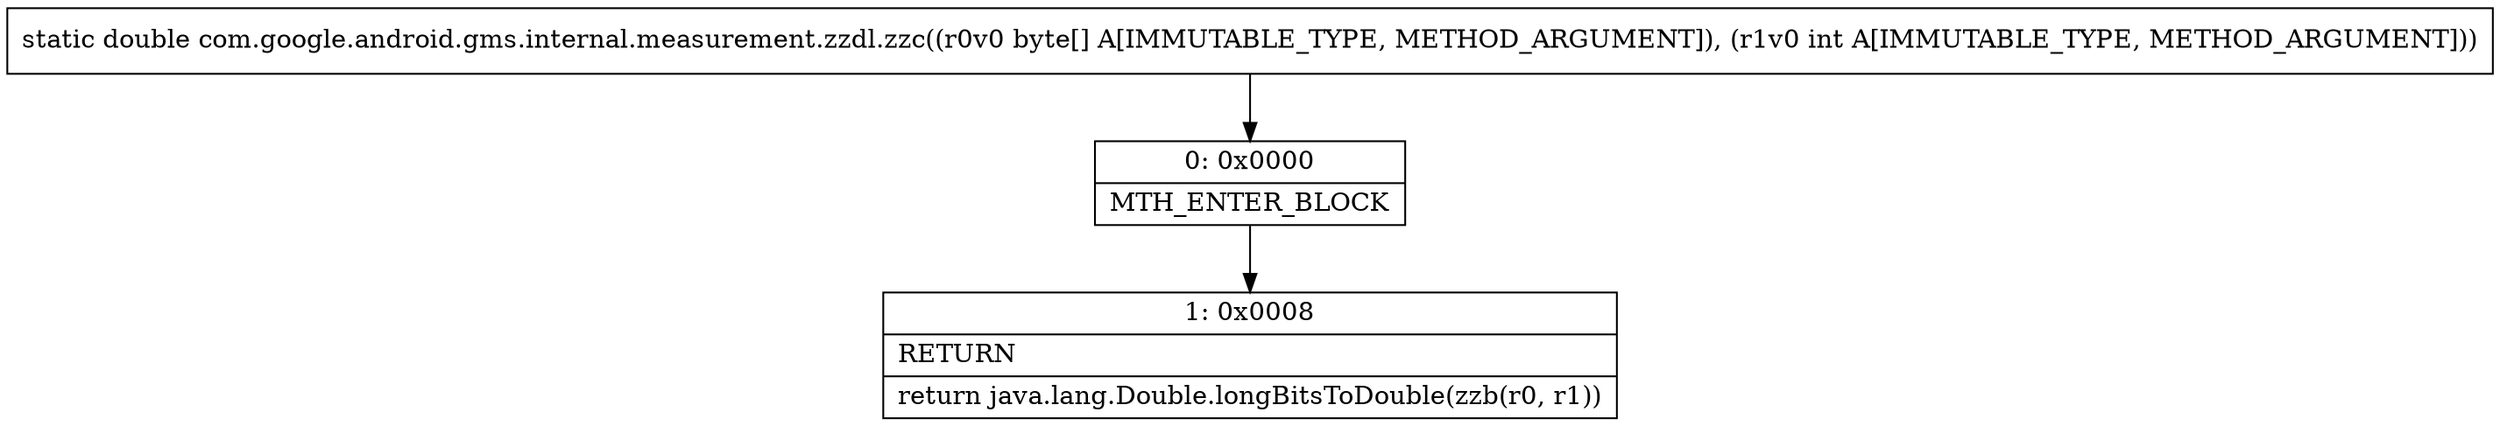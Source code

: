 digraph "CFG forcom.google.android.gms.internal.measurement.zzdl.zzc([BI)D" {
Node_0 [shape=record,label="{0\:\ 0x0000|MTH_ENTER_BLOCK\l}"];
Node_1 [shape=record,label="{1\:\ 0x0008|RETURN\l|return java.lang.Double.longBitsToDouble(zzb(r0, r1))\l}"];
MethodNode[shape=record,label="{static double com.google.android.gms.internal.measurement.zzdl.zzc((r0v0 byte[] A[IMMUTABLE_TYPE, METHOD_ARGUMENT]), (r1v0 int A[IMMUTABLE_TYPE, METHOD_ARGUMENT])) }"];
MethodNode -> Node_0;
Node_0 -> Node_1;
}

